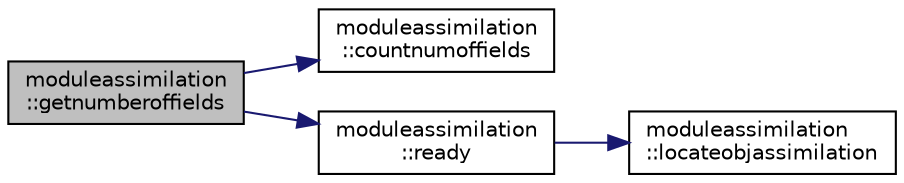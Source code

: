 digraph "moduleassimilation::getnumberoffields"
{
 // LATEX_PDF_SIZE
  edge [fontname="Helvetica",fontsize="10",labelfontname="Helvetica",labelfontsize="10"];
  node [fontname="Helvetica",fontsize="10",shape=record];
  rankdir="LR";
  Node1 [label="moduleassimilation\l::getnumberoffields",height=0.2,width=0.4,color="black", fillcolor="grey75", style="filled", fontcolor="black",tooltip=" "];
  Node1 -> Node2 [color="midnightblue",fontsize="10",style="solid",fontname="Helvetica"];
  Node2 [label="moduleassimilation\l::countnumoffields",height=0.2,width=0.4,color="black", fillcolor="white", style="filled",URL="$namespacemoduleassimilation.html#aee45dd52e66aa751b3a08a9da13cc241",tooltip=" "];
  Node1 -> Node3 [color="midnightblue",fontsize="10",style="solid",fontname="Helvetica"];
  Node3 [label="moduleassimilation\l::ready",height=0.2,width=0.4,color="black", fillcolor="white", style="filled",URL="$namespacemoduleassimilation.html#a7c7eb17646a26837c5dfb9acc963b010",tooltip=" "];
  Node3 -> Node4 [color="midnightblue",fontsize="10",style="solid",fontname="Helvetica"];
  Node4 [label="moduleassimilation\l::locateobjassimilation",height=0.2,width=0.4,color="black", fillcolor="white", style="filled",URL="$namespacemoduleassimilation.html#acb3e0bb143f8372bac2b99052ba4943d",tooltip=" "];
}
